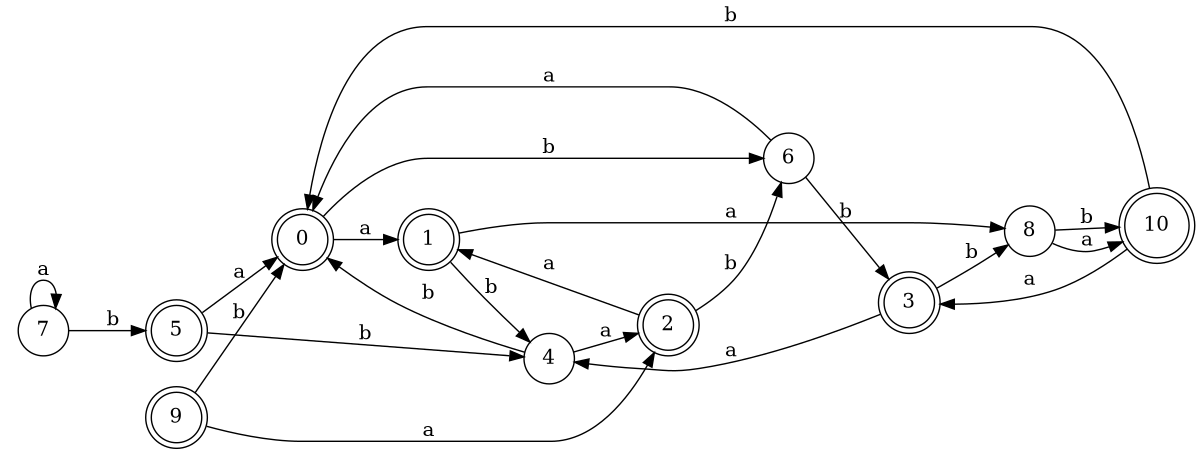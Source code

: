 digraph n9_7 {
__start0 [label="" shape="none"];

rankdir=LR;
size="8,5";

s0 [style="rounded,filled", color="black", fillcolor="white" shape="doublecircle", label="0"];
s1 [style="rounded,filled", color="black", fillcolor="white" shape="doublecircle", label="1"];
s2 [style="rounded,filled", color="black", fillcolor="white" shape="doublecircle", label="2"];
s3 [style="rounded,filled", color="black", fillcolor="white" shape="doublecircle", label="3"];
s4 [style="filled", color="black", fillcolor="white" shape="circle", label="4"];
s5 [style="rounded,filled", color="black", fillcolor="white" shape="doublecircle", label="5"];
s6 [style="filled", color="black", fillcolor="white" shape="circle", label="6"];
s7 [style="filled", color="black", fillcolor="white" shape="circle", label="7"];
s8 [style="filled", color="black", fillcolor="white" shape="circle", label="8"];
s9 [style="rounded,filled", color="black", fillcolor="white" shape="doublecircle", label="9"];
s10 [style="rounded,filled", color="black", fillcolor="white" shape="doublecircle", label="10"];
s0 -> s1 [label="a"];
s0 -> s6 [label="b"];
s1 -> s8 [label="a"];
s1 -> s4 [label="b"];
s2 -> s1 [label="a"];
s2 -> s6 [label="b"];
s3 -> s4 [label="a"];
s3 -> s8 [label="b"];
s4 -> s2 [label="a"];
s4 -> s0 [label="b"];
s5 -> s0 [label="a"];
s5 -> s4 [label="b"];
s6 -> s0 [label="a"];
s6 -> s3 [label="b"];
s7 -> s7 [label="a"];
s7 -> s5 [label="b"];
s8 -> s10 [label="a"];
s8 -> s10 [label="b"];
s9 -> s2 [label="a"];
s9 -> s0 [label="b"];
s10 -> s3 [label="a"];
s10 -> s0 [label="b"];

}